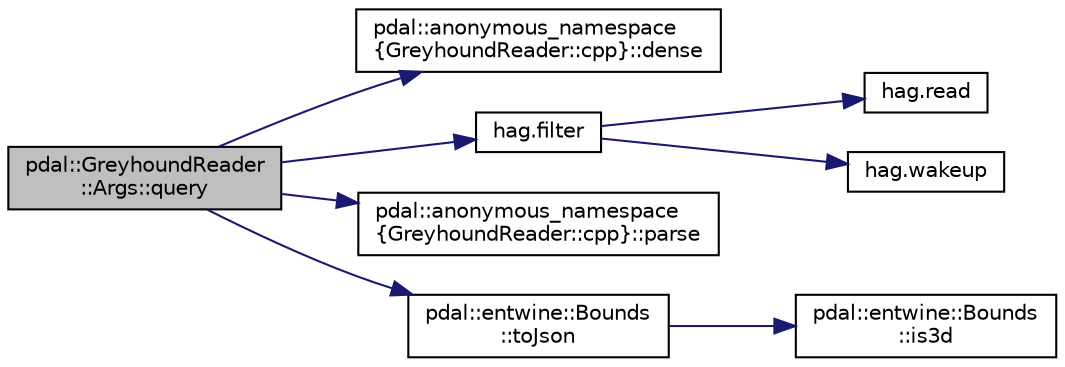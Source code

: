 digraph "pdal::GreyhoundReader::Args::query"
{
  edge [fontname="Helvetica",fontsize="10",labelfontname="Helvetica",labelfontsize="10"];
  node [fontname="Helvetica",fontsize="10",shape=record];
  rankdir="LR";
  Node1 [label="pdal::GreyhoundReader\l::Args::query",height=0.2,width=0.4,color="black", fillcolor="grey75", style="filled", fontcolor="black"];
  Node1 -> Node2 [color="midnightblue",fontsize="10",style="solid",fontname="Helvetica"];
  Node2 [label="pdal::anonymous_namespace\l\{GreyhoundReader::cpp\}::dense",height=0.2,width=0.4,color="black", fillcolor="white", style="filled",URL="$namespacepdal_1_1anonymous__namespace_02GreyhoundReader_8cpp_03.html#aceb1cfeffca27c894b5915b4ec6aa4cc"];
  Node1 -> Node3 [color="midnightblue",fontsize="10",style="solid",fontname="Helvetica"];
  Node3 [label="hag.filter",height=0.2,width=0.4,color="black", fillcolor="white", style="filled",URL="$namespacehag.html#a39becb5458bcac317093e468da1639be"];
  Node3 -> Node4 [color="midnightblue",fontsize="10",style="solid",fontname="Helvetica"];
  Node4 [label="hag.read",height=0.2,width=0.4,color="black", fillcolor="white", style="filled",URL="$namespacehag.html#acad63bbd5fdda01bf56ff6aae70a0192"];
  Node3 -> Node5 [color="midnightblue",fontsize="10",style="solid",fontname="Helvetica"];
  Node5 [label="hag.wakeup",height=0.2,width=0.4,color="black", fillcolor="white", style="filled",URL="$namespacehag.html#aee422d0ebdb1730554711d82498e54c3"];
  Node1 -> Node6 [color="midnightblue",fontsize="10",style="solid",fontname="Helvetica"];
  Node6 [label="pdal::anonymous_namespace\l\{GreyhoundReader::cpp\}::parse",height=0.2,width=0.4,color="black", fillcolor="white", style="filled",URL="$namespacepdal_1_1anonymous__namespace_02GreyhoundReader_8cpp_03.html#a2e9b7591d51631d2f1b503021995e6d5"];
  Node1 -> Node7 [color="midnightblue",fontsize="10",style="solid",fontname="Helvetica"];
  Node7 [label="pdal::entwine::Bounds\l::toJson",height=0.2,width=0.4,color="black", fillcolor="white", style="filled",URL="$classpdal_1_1entwine_1_1Bounds.html#a437bef78871baf1ae00be72175d6fd9e"];
  Node7 -> Node8 [color="midnightblue",fontsize="10",style="solid",fontname="Helvetica"];
  Node8 [label="pdal::entwine::Bounds\l::is3d",height=0.2,width=0.4,color="black", fillcolor="white", style="filled",URL="$classpdal_1_1entwine_1_1Bounds.html#a9a1be5ebb32f2e308ea15cd2da1e8058"];
}

